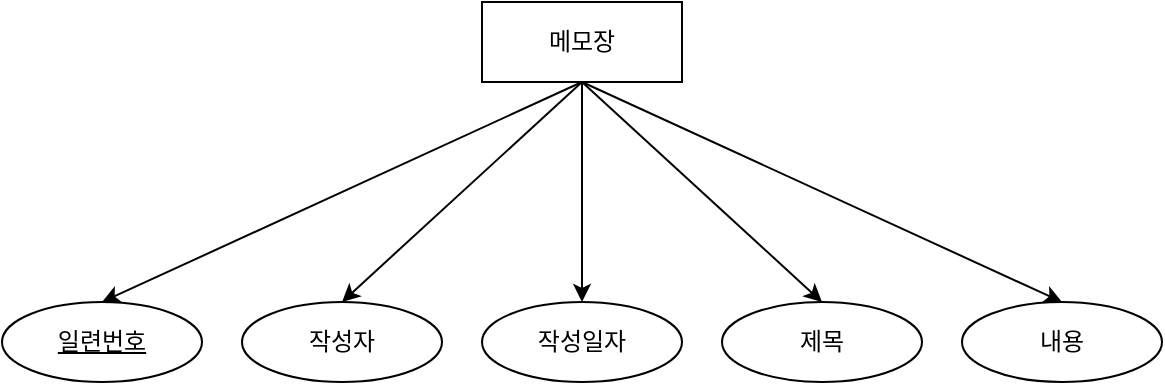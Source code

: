 <mxfile version="21.3.2" type="device">
  <diagram name="페이지-1" id="yvM6zjEeF5u2iYA1ccTL">
    <mxGraphModel dx="1434" dy="731" grid="1" gridSize="10" guides="1" tooltips="1" connect="1" arrows="1" fold="1" page="1" pageScale="1" pageWidth="4681" pageHeight="3300" math="0" shadow="0">
      <root>
        <mxCell id="0" />
        <mxCell id="1" parent="0" />
        <mxCell id="tEJfP8KxcEP63l7Ypj5a-1" style="rounded=0;orthogonalLoop=1;jettySize=auto;html=1;entryX=0.5;entryY=0;entryDx=0;entryDy=0;exitX=0.5;exitY=1;exitDx=0;exitDy=0;" edge="1" parent="1" source="tEJfP8KxcEP63l7Ypj5a-3" target="tEJfP8KxcEP63l7Ypj5a-4">
          <mxGeometry relative="1" as="geometry" />
        </mxCell>
        <mxCell id="tEJfP8KxcEP63l7Ypj5a-2" style="edgeStyle=none;shape=connector;rounded=0;orthogonalLoop=1;jettySize=auto;html=1;entryX=0.5;entryY=0;entryDx=0;entryDy=0;labelBackgroundColor=default;strokeColor=default;fontFamily=Helvetica;fontSize=11;fontColor=default;endArrow=classic;exitX=0.5;exitY=1;exitDx=0;exitDy=0;" edge="1" parent="1" source="tEJfP8KxcEP63l7Ypj5a-3" target="tEJfP8KxcEP63l7Ypj5a-8">
          <mxGeometry relative="1" as="geometry" />
        </mxCell>
        <mxCell id="tEJfP8KxcEP63l7Ypj5a-3" value="메모장" style="whiteSpace=wrap;html=1;align=center;" vertex="1" parent="1">
          <mxGeometry x="625" y="158" width="100" height="40" as="geometry" />
        </mxCell>
        <mxCell id="tEJfP8KxcEP63l7Ypj5a-4" value="일련번호" style="ellipse;whiteSpace=wrap;html=1;align=center;fontStyle=4;" vertex="1" parent="1">
          <mxGeometry x="385" y="308" width="100" height="40" as="geometry" />
        </mxCell>
        <mxCell id="tEJfP8KxcEP63l7Ypj5a-5" value="작성자" style="ellipse;whiteSpace=wrap;html=1;align=center;" vertex="1" parent="1">
          <mxGeometry x="505" y="308" width="100" height="40" as="geometry" />
        </mxCell>
        <mxCell id="tEJfP8KxcEP63l7Ypj5a-6" value="작성일자" style="ellipse;whiteSpace=wrap;html=1;align=center;" vertex="1" parent="1">
          <mxGeometry x="625" y="308" width="100" height="40" as="geometry" />
        </mxCell>
        <mxCell id="tEJfP8KxcEP63l7Ypj5a-7" value="제목" style="ellipse;whiteSpace=wrap;html=1;align=center;" vertex="1" parent="1">
          <mxGeometry x="745" y="308" width="100" height="40" as="geometry" />
        </mxCell>
        <mxCell id="tEJfP8KxcEP63l7Ypj5a-8" value="내용" style="ellipse;whiteSpace=wrap;html=1;align=center;" vertex="1" parent="1">
          <mxGeometry x="865" y="308" width="100" height="40" as="geometry" />
        </mxCell>
        <mxCell id="tEJfP8KxcEP63l7Ypj5a-9" style="rounded=0;orthogonalLoop=1;jettySize=auto;html=1;entryX=0.5;entryY=0;entryDx=0;entryDy=0;exitX=0.5;exitY=1;exitDx=0;exitDy=0;" edge="1" parent="1" source="tEJfP8KxcEP63l7Ypj5a-3" target="tEJfP8KxcEP63l7Ypj5a-5">
          <mxGeometry relative="1" as="geometry">
            <mxPoint x="645" y="218" as="sourcePoint" />
            <mxPoint x="445" y="318" as="targetPoint" />
          </mxGeometry>
        </mxCell>
        <mxCell id="tEJfP8KxcEP63l7Ypj5a-10" style="rounded=0;orthogonalLoop=1;jettySize=auto;html=1;entryX=0.5;entryY=0;entryDx=0;entryDy=0;exitX=0.5;exitY=1;exitDx=0;exitDy=0;" edge="1" parent="1" source="tEJfP8KxcEP63l7Ypj5a-3" target="tEJfP8KxcEP63l7Ypj5a-6">
          <mxGeometry relative="1" as="geometry">
            <mxPoint x="655" y="228" as="sourcePoint" />
            <mxPoint x="455" y="328" as="targetPoint" />
          </mxGeometry>
        </mxCell>
        <mxCell id="tEJfP8KxcEP63l7Ypj5a-11" style="rounded=0;orthogonalLoop=1;jettySize=auto;html=1;entryX=0.5;entryY=0;entryDx=0;entryDy=0;exitX=0.5;exitY=1;exitDx=0;exitDy=0;" edge="1" parent="1" source="tEJfP8KxcEP63l7Ypj5a-3" target="tEJfP8KxcEP63l7Ypj5a-7">
          <mxGeometry relative="1" as="geometry">
            <mxPoint x="665" y="238" as="sourcePoint" />
            <mxPoint x="465" y="338" as="targetPoint" />
          </mxGeometry>
        </mxCell>
      </root>
    </mxGraphModel>
  </diagram>
</mxfile>
